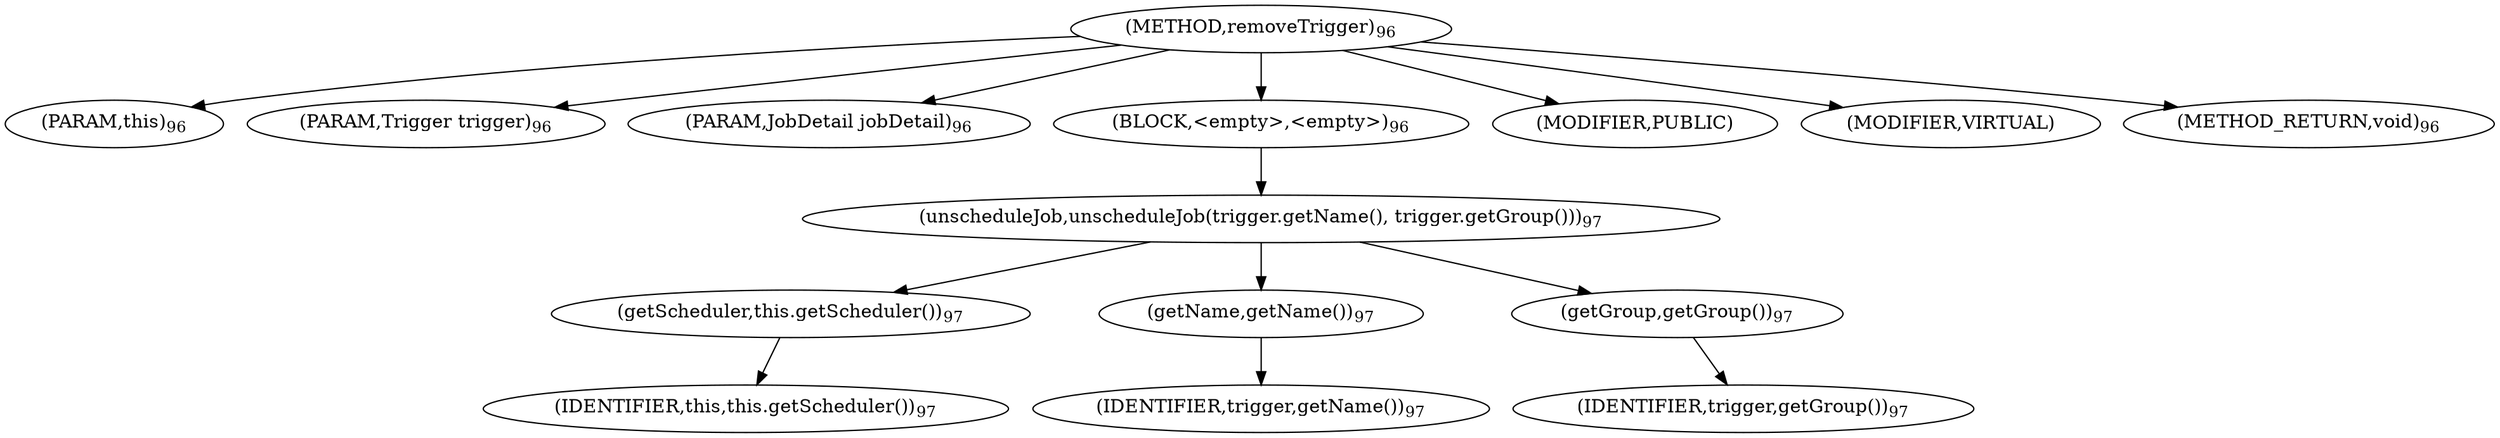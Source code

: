 digraph "removeTrigger" {  
"228" [label = <(METHOD,removeTrigger)<SUB>96</SUB>> ]
"13" [label = <(PARAM,this)<SUB>96</SUB>> ]
"229" [label = <(PARAM,Trigger trigger)<SUB>96</SUB>> ]
"230" [label = <(PARAM,JobDetail jobDetail)<SUB>96</SUB>> ]
"231" [label = <(BLOCK,&lt;empty&gt;,&lt;empty&gt;)<SUB>96</SUB>> ]
"232" [label = <(unscheduleJob,unscheduleJob(trigger.getName(), trigger.getGroup()))<SUB>97</SUB>> ]
"233" [label = <(getScheduler,this.getScheduler())<SUB>97</SUB>> ]
"12" [label = <(IDENTIFIER,this,this.getScheduler())<SUB>97</SUB>> ]
"234" [label = <(getName,getName())<SUB>97</SUB>> ]
"235" [label = <(IDENTIFIER,trigger,getName())<SUB>97</SUB>> ]
"236" [label = <(getGroup,getGroup())<SUB>97</SUB>> ]
"237" [label = <(IDENTIFIER,trigger,getGroup())<SUB>97</SUB>> ]
"238" [label = <(MODIFIER,PUBLIC)> ]
"239" [label = <(MODIFIER,VIRTUAL)> ]
"240" [label = <(METHOD_RETURN,void)<SUB>96</SUB>> ]
  "228" -> "13" 
  "228" -> "229" 
  "228" -> "230" 
  "228" -> "231" 
  "228" -> "238" 
  "228" -> "239" 
  "228" -> "240" 
  "231" -> "232" 
  "232" -> "233" 
  "232" -> "234" 
  "232" -> "236" 
  "233" -> "12" 
  "234" -> "235" 
  "236" -> "237" 
}
